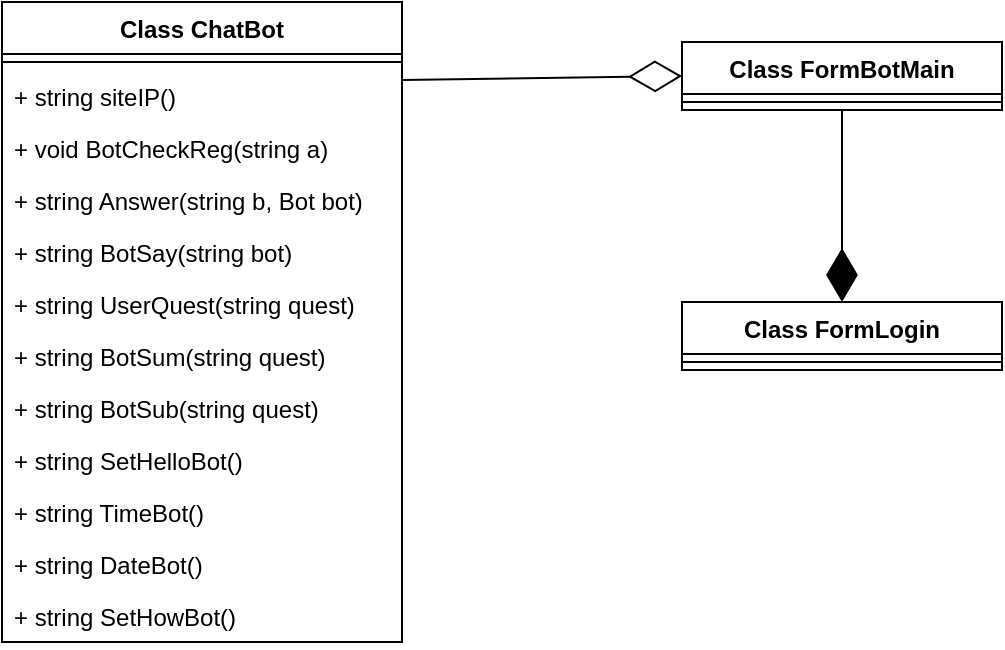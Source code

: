 <mxfile version="20.8.23" type="device"><diagram id="C5RBs43oDa-KdzZeNtuy" name="Page-1"><mxGraphModel dx="1674" dy="796" grid="1" gridSize="10" guides="1" tooltips="1" connect="1" arrows="1" fold="1" page="1" pageScale="1" pageWidth="827" pageHeight="1169" math="0" shadow="0"><root><mxCell id="WIyWlLk6GJQsqaUBKTNV-0"/><mxCell id="WIyWlLk6GJQsqaUBKTNV-1" parent="WIyWlLk6GJQsqaUBKTNV-0"/><mxCell id="NbKrStHt6KwaUkh5Cjne-0" value="" style="endArrow=diamondThin;endFill=0;endSize=24;html=1;rounded=0;entryX=0;entryY=0.5;entryDx=0;entryDy=0;" parent="WIyWlLk6GJQsqaUBKTNV-1" target="Ip3qrehRlykCAQib55q2-3" edge="1"><mxGeometry width="160" relative="1" as="geometry"><mxPoint x="380" y="399" as="sourcePoint"/><mxPoint x="490" y="425" as="targetPoint"/></mxGeometry></mxCell><mxCell id="NbKrStHt6KwaUkh5Cjne-28" value="Class ChatBot" style="swimlane;fontStyle=1;align=center;verticalAlign=top;childLayout=stackLayout;horizontal=1;startSize=26;horizontalStack=0;resizeParent=1;resizeParentMax=0;resizeLast=0;collapsible=1;marginBottom=0;" parent="WIyWlLk6GJQsqaUBKTNV-1" vertex="1"><mxGeometry x="180" y="360" width="200" height="320" as="geometry"/></mxCell><mxCell id="NbKrStHt6KwaUkh5Cjne-30" value="" style="line;strokeWidth=1;fillColor=none;align=left;verticalAlign=middle;spacingTop=-1;spacingLeft=3;spacingRight=3;rotatable=0;labelPosition=right;points=[];portConstraint=eastwest;strokeColor=inherit;" parent="NbKrStHt6KwaUkh5Cjne-28" vertex="1"><mxGeometry y="26" width="200" height="8" as="geometry"/></mxCell><mxCell id="NbKrStHt6KwaUkh5Cjne-42" value="+ string siteIP()" style="text;strokeColor=none;fillColor=none;align=left;verticalAlign=top;spacingLeft=4;spacingRight=4;overflow=hidden;rotatable=0;points=[[0,0.5],[1,0.5]];portConstraint=eastwest;" parent="NbKrStHt6KwaUkh5Cjne-28" vertex="1"><mxGeometry y="34" width="200" height="26" as="geometry"/></mxCell><mxCell id="NbKrStHt6KwaUkh5Cjne-48" value="+ void BotCheckReg(string a)" style="text;strokeColor=none;fillColor=none;align=left;verticalAlign=top;spacingLeft=4;spacingRight=4;overflow=hidden;rotatable=0;points=[[0,0.5],[1,0.5]];portConstraint=eastwest;" parent="NbKrStHt6KwaUkh5Cjne-28" vertex="1"><mxGeometry y="60" width="200" height="26" as="geometry"/></mxCell><mxCell id="NbKrStHt6KwaUkh5Cjne-49" value="+ string Answer(string b, Bot bot)" style="text;strokeColor=none;fillColor=none;align=left;verticalAlign=top;spacingLeft=4;spacingRight=4;overflow=hidden;rotatable=0;points=[[0,0.5],[1,0.5]];portConstraint=eastwest;" parent="NbKrStHt6KwaUkh5Cjne-28" vertex="1"><mxGeometry y="86" width="200" height="26" as="geometry"/></mxCell><mxCell id="MrV4dA6cNiSCKsGyIFQu-15" value="+ string BotSay(string bot)" style="text;strokeColor=none;fillColor=none;align=left;verticalAlign=top;spacingLeft=4;spacingRight=4;overflow=hidden;rotatable=0;points=[[0,0.5],[1,0.5]];portConstraint=eastwest;" vertex="1" parent="NbKrStHt6KwaUkh5Cjne-28"><mxGeometry y="112" width="200" height="26" as="geometry"/></mxCell><mxCell id="MrV4dA6cNiSCKsGyIFQu-16" value="+ string UserQuest(string quest)" style="text;strokeColor=none;fillColor=none;align=left;verticalAlign=top;spacingLeft=4;spacingRight=4;overflow=hidden;rotatable=0;points=[[0,0.5],[1,0.5]];portConstraint=eastwest;" vertex="1" parent="NbKrStHt6KwaUkh5Cjne-28"><mxGeometry y="138" width="200" height="26" as="geometry"/></mxCell><mxCell id="MrV4dA6cNiSCKsGyIFQu-17" value="+ string BotSum(string quest)" style="text;strokeColor=none;fillColor=none;align=left;verticalAlign=top;spacingLeft=4;spacingRight=4;overflow=hidden;rotatable=0;points=[[0,0.5],[1,0.5]];portConstraint=eastwest;" vertex="1" parent="NbKrStHt6KwaUkh5Cjne-28"><mxGeometry y="164" width="200" height="26" as="geometry"/></mxCell><mxCell id="MrV4dA6cNiSCKsGyIFQu-21" value="+ string BotSub(string quest)" style="text;strokeColor=none;fillColor=none;align=left;verticalAlign=top;spacingLeft=4;spacingRight=4;overflow=hidden;rotatable=0;points=[[0,0.5],[1,0.5]];portConstraint=eastwest;" vertex="1" parent="NbKrStHt6KwaUkh5Cjne-28"><mxGeometry y="190" width="200" height="26" as="geometry"/></mxCell><mxCell id="MrV4dA6cNiSCKsGyIFQu-22" value="+ string SetHelloBot()" style="text;strokeColor=none;fillColor=none;align=left;verticalAlign=top;spacingLeft=4;spacingRight=4;overflow=hidden;rotatable=0;points=[[0,0.5],[1,0.5]];portConstraint=eastwest;" vertex="1" parent="NbKrStHt6KwaUkh5Cjne-28"><mxGeometry y="216" width="200" height="26" as="geometry"/></mxCell><mxCell id="MrV4dA6cNiSCKsGyIFQu-23" value="+ string TimeBot()" style="text;strokeColor=none;fillColor=none;align=left;verticalAlign=top;spacingLeft=4;spacingRight=4;overflow=hidden;rotatable=0;points=[[0,0.5],[1,0.5]];portConstraint=eastwest;" vertex="1" parent="NbKrStHt6KwaUkh5Cjne-28"><mxGeometry y="242" width="200" height="26" as="geometry"/></mxCell><mxCell id="MrV4dA6cNiSCKsGyIFQu-24" value="+ string DateBot()" style="text;strokeColor=none;fillColor=none;align=left;verticalAlign=top;spacingLeft=4;spacingRight=4;overflow=hidden;rotatable=0;points=[[0,0.5],[1,0.5]];portConstraint=eastwest;" vertex="1" parent="NbKrStHt6KwaUkh5Cjne-28"><mxGeometry y="268" width="200" height="26" as="geometry"/></mxCell><mxCell id="MrV4dA6cNiSCKsGyIFQu-25" value="+ string SetHowBot()" style="text;strokeColor=none;fillColor=none;align=left;verticalAlign=top;spacingLeft=4;spacingRight=4;overflow=hidden;rotatable=0;points=[[0,0.5],[1,0.5]];portConstraint=eastwest;" vertex="1" parent="NbKrStHt6KwaUkh5Cjne-28"><mxGeometry y="294" width="200" height="26" as="geometry"/></mxCell><mxCell id="Ip3qrehRlykCAQib55q2-3" value="Class FormBotMain" style="swimlane;fontStyle=1;align=center;verticalAlign=top;childLayout=stackLayout;horizontal=1;startSize=26;horizontalStack=0;resizeParent=1;resizeParentMax=0;resizeLast=0;collapsible=1;marginBottom=0;" parent="WIyWlLk6GJQsqaUBKTNV-1" vertex="1"><mxGeometry x="520" y="380" width="160" height="34" as="geometry"/></mxCell><mxCell id="Ip3qrehRlykCAQib55q2-5" value="" style="line;strokeWidth=1;fillColor=none;align=left;verticalAlign=middle;spacingTop=-1;spacingLeft=3;spacingRight=3;rotatable=0;labelPosition=right;points=[];portConstraint=eastwest;strokeColor=inherit;" parent="Ip3qrehRlykCAQib55q2-3" vertex="1"><mxGeometry y="26" width="160" height="8" as="geometry"/></mxCell><mxCell id="MrV4dA6cNiSCKsGyIFQu-4" value="Class FormLogin" style="swimlane;fontStyle=1;align=center;verticalAlign=top;childLayout=stackLayout;horizontal=1;startSize=26;horizontalStack=0;resizeParent=1;resizeParentMax=0;resizeLast=0;collapsible=1;marginBottom=0;" vertex="1" parent="WIyWlLk6GJQsqaUBKTNV-1"><mxGeometry x="520" y="510" width="160" height="34" as="geometry"/></mxCell><mxCell id="MrV4dA6cNiSCKsGyIFQu-6" value="" style="line;strokeWidth=1;fillColor=none;align=left;verticalAlign=middle;spacingTop=-1;spacingLeft=3;spacingRight=3;rotatable=0;labelPosition=right;points=[];portConstraint=eastwest;strokeColor=inherit;" vertex="1" parent="MrV4dA6cNiSCKsGyIFQu-4"><mxGeometry y="26" width="160" height="8" as="geometry"/></mxCell><mxCell id="MrV4dA6cNiSCKsGyIFQu-8" value="" style="endArrow=diamondThin;endFill=1;endSize=24;html=1;rounded=0;entryX=0.5;entryY=0;entryDx=0;entryDy=0;" edge="1" parent="WIyWlLk6GJQsqaUBKTNV-1" source="Ip3qrehRlykCAQib55q2-5" target="MrV4dA6cNiSCKsGyIFQu-4"><mxGeometry width="160" relative="1" as="geometry"><mxPoint x="520" y="610" as="sourcePoint"/><mxPoint x="680" y="610" as="targetPoint"/></mxGeometry></mxCell></root></mxGraphModel></diagram></mxfile>